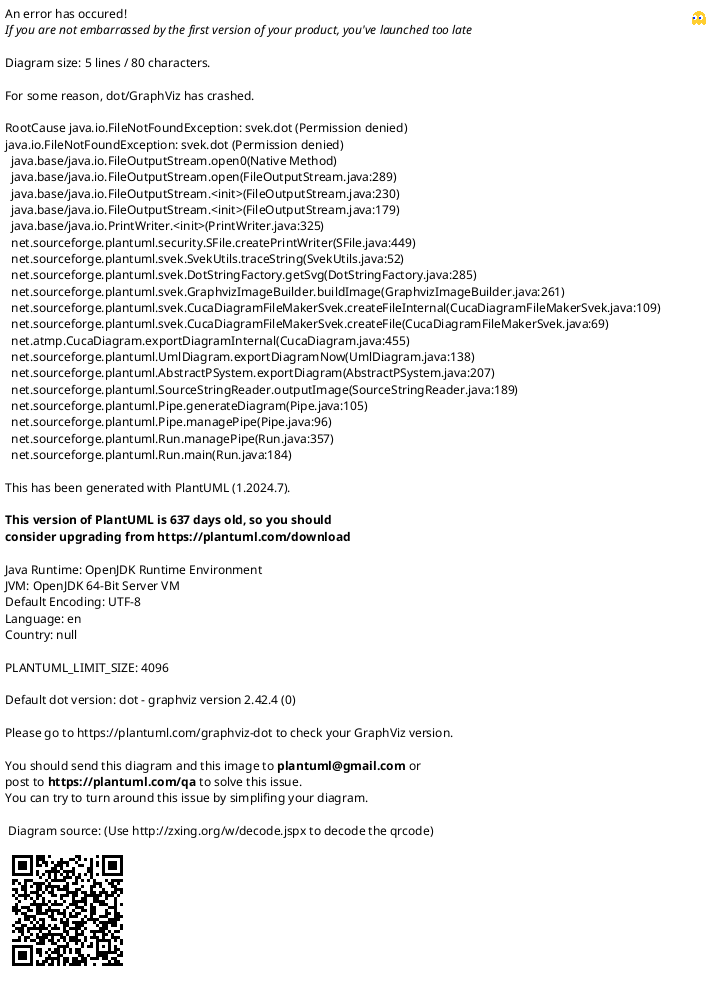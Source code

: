 {
  "sha1": "s0v7hzvzih9hwmodgzknoq4qegnaw50",
  "insertion": {
    "when": "2024-06-04T17:28:44.531Z",
    "url": "http://plantuml.sourceforge.net/qa/?qa=6441/component-diagram-shifted-and-rounded-arrows",
    "user": "plantuml@gmail.com"
  }
}
@startuml
!pragma svek_trace on
[A] - interface
[B] ..> interface : use
@enduml
